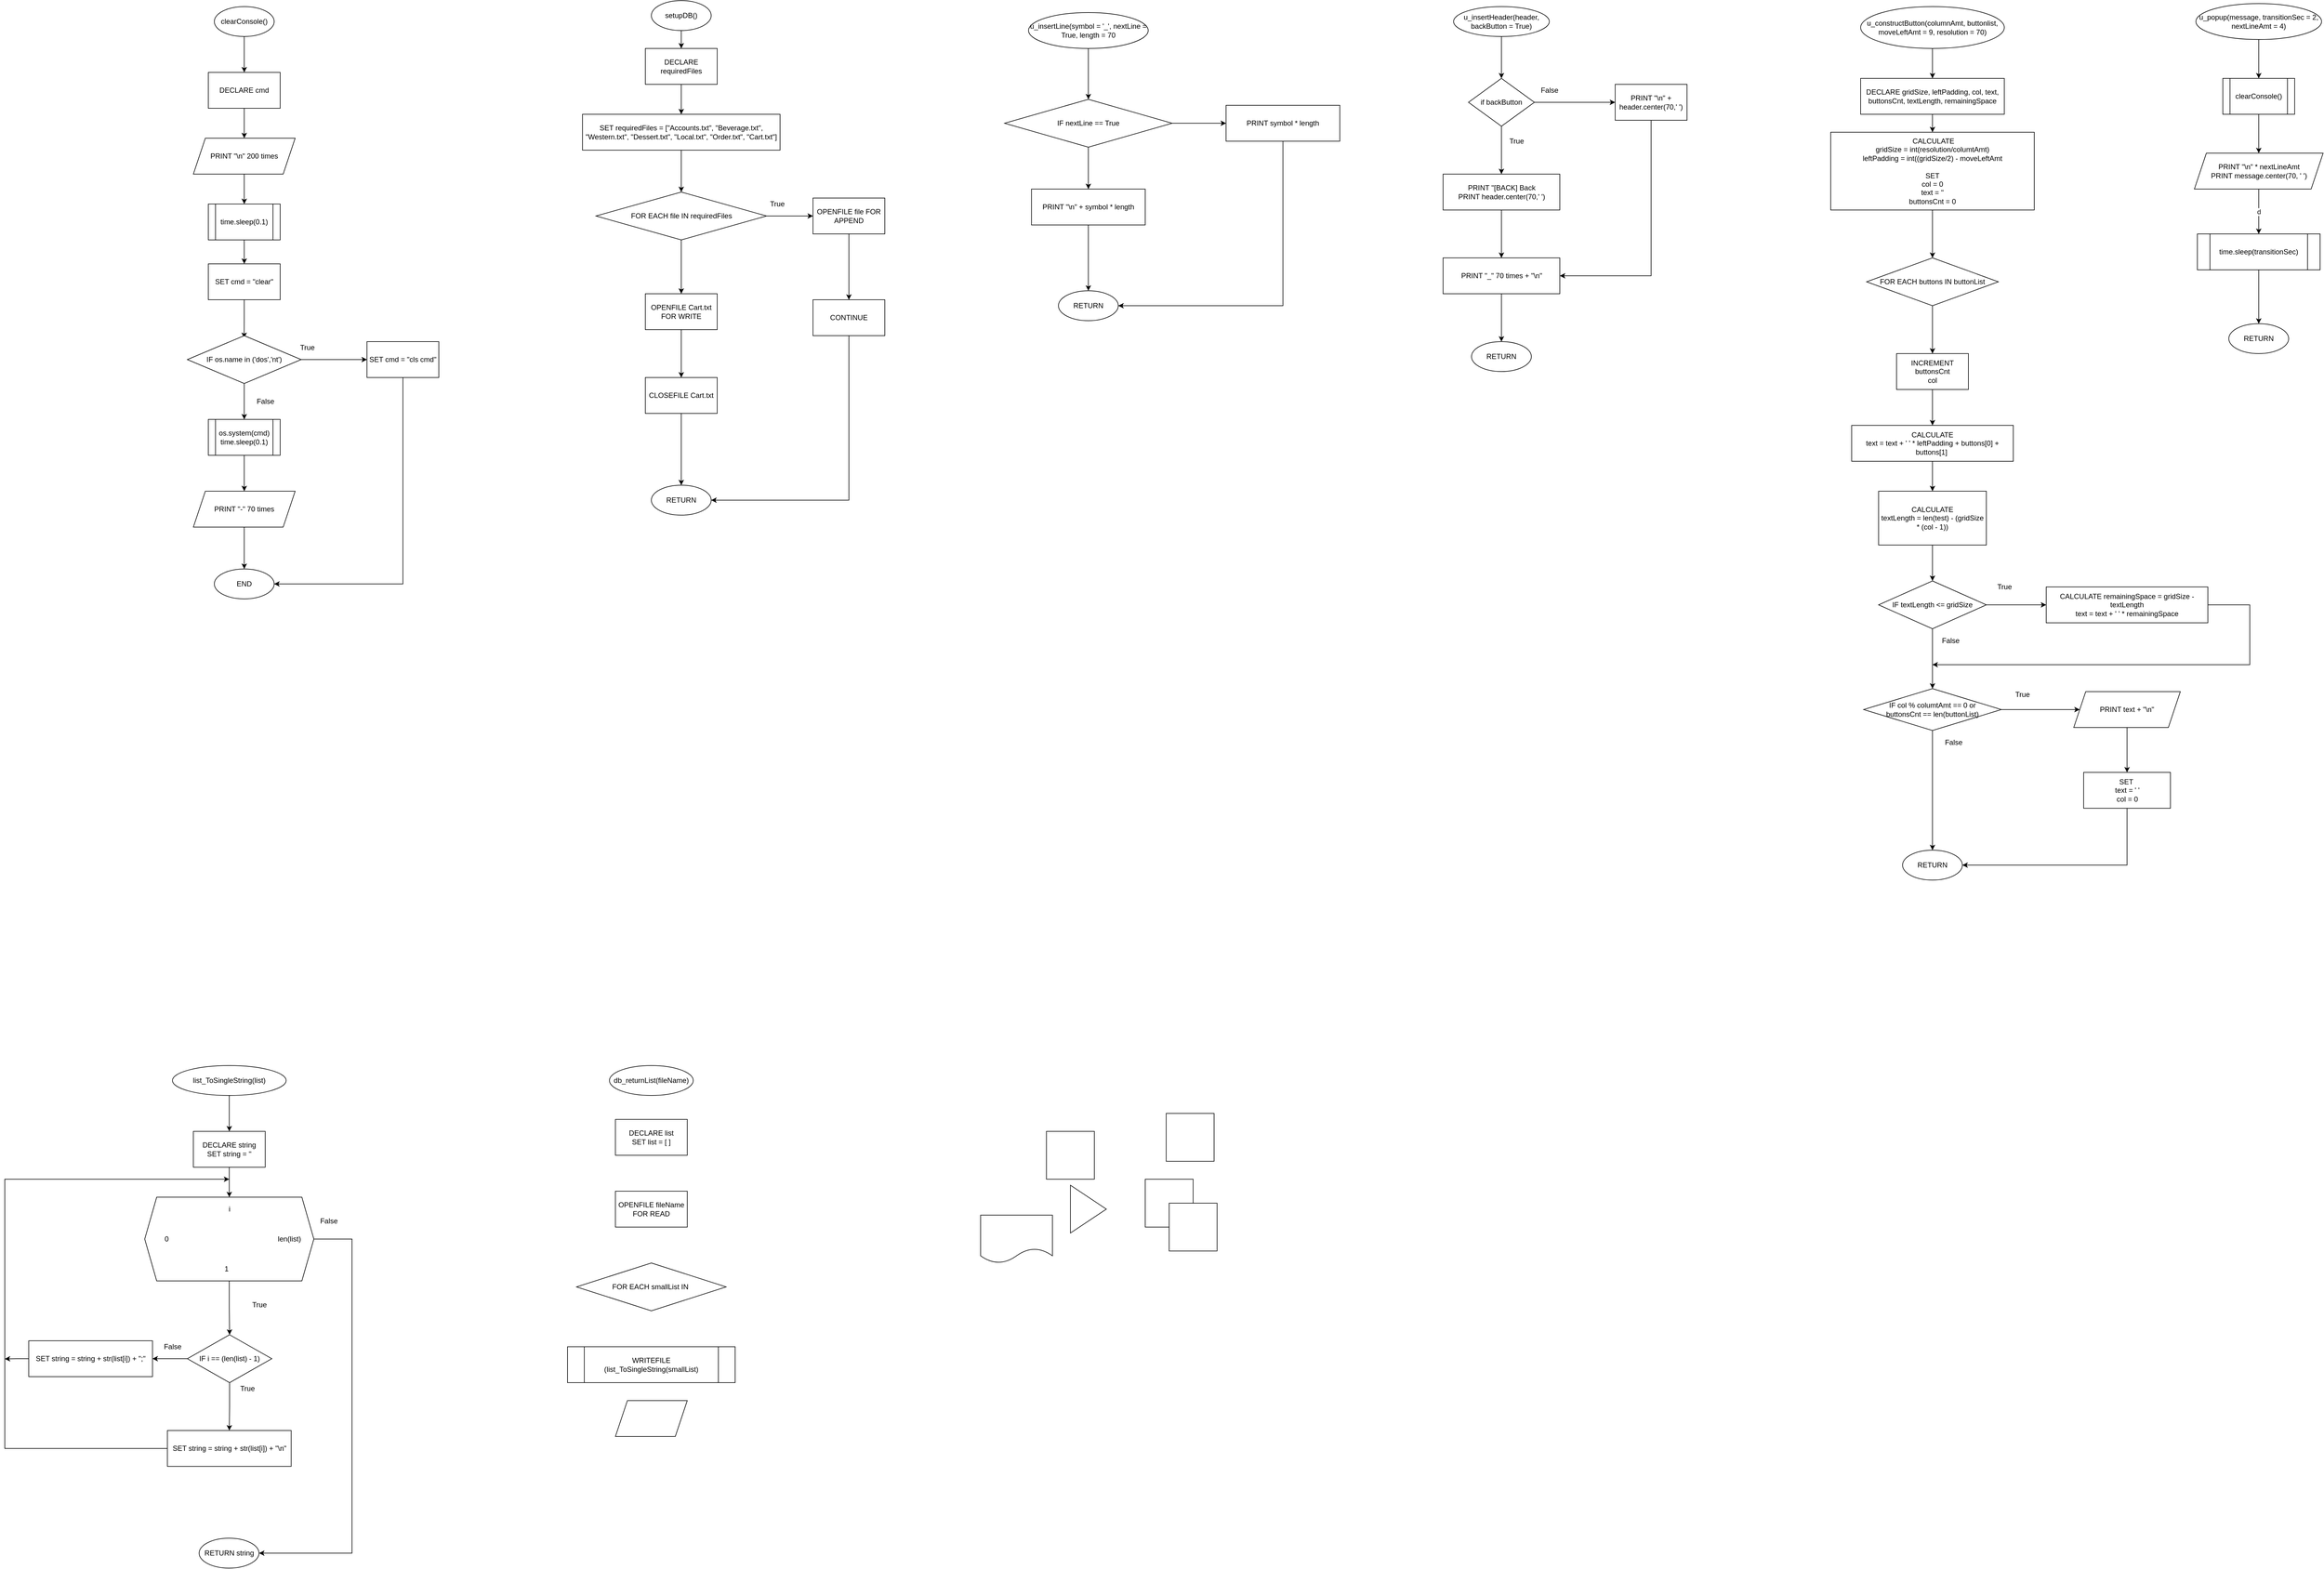 <mxfile version="14.7.0" type="github">
  <diagram id="C5RBs43oDa-KdzZeNtuy" name="Page-1">
    <mxGraphModel dx="2889" dy="1131" grid="1" gridSize="10" guides="1" tooltips="1" connect="1" arrows="1" fold="1" page="1" pageScale="1" pageWidth="827" pageHeight="1169" math="0" shadow="0">
      <root>
        <mxCell id="WIyWlLk6GJQsqaUBKTNV-0" />
        <mxCell id="WIyWlLk6GJQsqaUBKTNV-1" parent="WIyWlLk6GJQsqaUBKTNV-0" />
        <mxCell id="_c65qLYqdVQlX-Cjm_AF-22" style="edgeStyle=orthogonalEdgeStyle;rounded=0;orthogonalLoop=1;jettySize=auto;html=1;exitX=0.5;exitY=1;exitDx=0;exitDy=0;entryX=0.5;entryY=0;entryDx=0;entryDy=0;" parent="WIyWlLk6GJQsqaUBKTNV-1" source="_c65qLYqdVQlX-Cjm_AF-6" target="_c65qLYqdVQlX-Cjm_AF-14" edge="1">
          <mxGeometry relative="1" as="geometry" />
        </mxCell>
        <mxCell id="_c65qLYqdVQlX-Cjm_AF-6" value="PRINT &quot;\n&quot; 200 times" style="shape=parallelogram;perimeter=parallelogramPerimeter;whiteSpace=wrap;html=1;fixedSize=1;" parent="WIyWlLk6GJQsqaUBKTNV-1" vertex="1">
          <mxGeometry x="145" y="280" width="170" height="60" as="geometry" />
        </mxCell>
        <mxCell id="_c65qLYqdVQlX-Cjm_AF-21" style="edgeStyle=orthogonalEdgeStyle;rounded=0;orthogonalLoop=1;jettySize=auto;html=1;exitX=0.5;exitY=1;exitDx=0;exitDy=0;entryX=0.5;entryY=0;entryDx=0;entryDy=0;" parent="WIyWlLk6GJQsqaUBKTNV-1" source="_c65qLYqdVQlX-Cjm_AF-7" target="_c65qLYqdVQlX-Cjm_AF-6" edge="1">
          <mxGeometry relative="1" as="geometry" />
        </mxCell>
        <mxCell id="_c65qLYqdVQlX-Cjm_AF-7" value="DECLARE cmd" style="rounded=0;whiteSpace=wrap;html=1;" parent="WIyWlLk6GJQsqaUBKTNV-1" vertex="1">
          <mxGeometry x="170" y="170" width="120" height="60" as="geometry" />
        </mxCell>
        <mxCell id="_c65qLYqdVQlX-Cjm_AF-24" style="edgeStyle=orthogonalEdgeStyle;rounded=0;orthogonalLoop=1;jettySize=auto;html=1;entryX=0.499;entryY=0.05;entryDx=0;entryDy=0;entryPerimeter=0;" parent="WIyWlLk6GJQsqaUBKTNV-1" source="_c65qLYqdVQlX-Cjm_AF-8" target="_c65qLYqdVQlX-Cjm_AF-9" edge="1">
          <mxGeometry relative="1" as="geometry" />
        </mxCell>
        <mxCell id="_c65qLYqdVQlX-Cjm_AF-8" value="SET cmd = &quot;clear&quot;" style="rounded=0;whiteSpace=wrap;html=1;" parent="WIyWlLk6GJQsqaUBKTNV-1" vertex="1">
          <mxGeometry x="170" y="490" width="120" height="60" as="geometry" />
        </mxCell>
        <mxCell id="_c65qLYqdVQlX-Cjm_AF-25" style="edgeStyle=orthogonalEdgeStyle;rounded=0;orthogonalLoop=1;jettySize=auto;html=1;entryX=0;entryY=0.5;entryDx=0;entryDy=0;" parent="WIyWlLk6GJQsqaUBKTNV-1" source="_c65qLYqdVQlX-Cjm_AF-9" target="_c65qLYqdVQlX-Cjm_AF-10" edge="1">
          <mxGeometry relative="1" as="geometry" />
        </mxCell>
        <mxCell id="_c65qLYqdVQlX-Cjm_AF-26" style="edgeStyle=orthogonalEdgeStyle;rounded=0;orthogonalLoop=1;jettySize=auto;html=1;exitX=0.5;exitY=1;exitDx=0;exitDy=0;entryX=0.5;entryY=0;entryDx=0;entryDy=0;" parent="WIyWlLk6GJQsqaUBKTNV-1" source="_c65qLYqdVQlX-Cjm_AF-9" target="_c65qLYqdVQlX-Cjm_AF-13" edge="1">
          <mxGeometry relative="1" as="geometry" />
        </mxCell>
        <mxCell id="_c65qLYqdVQlX-Cjm_AF-9" value="IF os.name in (&#39;dos&#39;,&#39;nt&#39;)" style="rhombus;whiteSpace=wrap;html=1;" parent="WIyWlLk6GJQsqaUBKTNV-1" vertex="1">
          <mxGeometry x="135" y="610" width="190" height="80" as="geometry" />
        </mxCell>
        <mxCell id="_c65qLYqdVQlX-Cjm_AF-29" style="edgeStyle=orthogonalEdgeStyle;rounded=0;orthogonalLoop=1;jettySize=auto;html=1;exitX=0.5;exitY=1;exitDx=0;exitDy=0;entryX=1;entryY=0.5;entryDx=0;entryDy=0;" parent="WIyWlLk6GJQsqaUBKTNV-1" source="_c65qLYqdVQlX-Cjm_AF-10" target="_c65qLYqdVQlX-Cjm_AF-19" edge="1">
          <mxGeometry relative="1" as="geometry" />
        </mxCell>
        <mxCell id="_c65qLYqdVQlX-Cjm_AF-10" value="SET cmd = &quot;cls cmd&quot;" style="rounded=0;whiteSpace=wrap;html=1;" parent="WIyWlLk6GJQsqaUBKTNV-1" vertex="1">
          <mxGeometry x="435" y="620" width="120" height="60" as="geometry" />
        </mxCell>
        <mxCell id="_c65qLYqdVQlX-Cjm_AF-20" style="edgeStyle=orthogonalEdgeStyle;rounded=0;orthogonalLoop=1;jettySize=auto;html=1;exitX=0.5;exitY=1;exitDx=0;exitDy=0;entryX=0.5;entryY=0;entryDx=0;entryDy=0;" parent="WIyWlLk6GJQsqaUBKTNV-1" source="_c65qLYqdVQlX-Cjm_AF-12" target="_c65qLYqdVQlX-Cjm_AF-7" edge="1">
          <mxGeometry relative="1" as="geometry" />
        </mxCell>
        <mxCell id="_c65qLYqdVQlX-Cjm_AF-12" value="clearConsole()" style="ellipse;whiteSpace=wrap;html=1;" parent="WIyWlLk6GJQsqaUBKTNV-1" vertex="1">
          <mxGeometry x="180" y="60" width="100" height="50" as="geometry" />
        </mxCell>
        <mxCell id="_c65qLYqdVQlX-Cjm_AF-27" style="edgeStyle=orthogonalEdgeStyle;rounded=0;orthogonalLoop=1;jettySize=auto;html=1;exitX=0.5;exitY=1;exitDx=0;exitDy=0;entryX=0.5;entryY=0;entryDx=0;entryDy=0;" parent="WIyWlLk6GJQsqaUBKTNV-1" source="_c65qLYqdVQlX-Cjm_AF-13" target="_c65qLYqdVQlX-Cjm_AF-16" edge="1">
          <mxGeometry relative="1" as="geometry" />
        </mxCell>
        <mxCell id="_c65qLYqdVQlX-Cjm_AF-13" value="os.system(cmd)&lt;br&gt;time.sleep(0.1)" style="shape=process;whiteSpace=wrap;html=1;backgroundOutline=1;" parent="WIyWlLk6GJQsqaUBKTNV-1" vertex="1">
          <mxGeometry x="170" y="750" width="120" height="60" as="geometry" />
        </mxCell>
        <mxCell id="_c65qLYqdVQlX-Cjm_AF-23" style="edgeStyle=orthogonalEdgeStyle;rounded=0;orthogonalLoop=1;jettySize=auto;html=1;entryX=0.5;entryY=0;entryDx=0;entryDy=0;" parent="WIyWlLk6GJQsqaUBKTNV-1" source="_c65qLYqdVQlX-Cjm_AF-14" target="_c65qLYqdVQlX-Cjm_AF-8" edge="1">
          <mxGeometry relative="1" as="geometry" />
        </mxCell>
        <mxCell id="_c65qLYqdVQlX-Cjm_AF-14" value="time.sleep(0.1)" style="shape=process;whiteSpace=wrap;html=1;backgroundOutline=1;" parent="WIyWlLk6GJQsqaUBKTNV-1" vertex="1">
          <mxGeometry x="170" y="390" width="120" height="60" as="geometry" />
        </mxCell>
        <mxCell id="_c65qLYqdVQlX-Cjm_AF-28" style="edgeStyle=orthogonalEdgeStyle;rounded=0;orthogonalLoop=1;jettySize=auto;html=1;entryX=0.5;entryY=0;entryDx=0;entryDy=0;" parent="WIyWlLk6GJQsqaUBKTNV-1" source="_c65qLYqdVQlX-Cjm_AF-16" target="_c65qLYqdVQlX-Cjm_AF-19" edge="1">
          <mxGeometry relative="1" as="geometry" />
        </mxCell>
        <mxCell id="_c65qLYqdVQlX-Cjm_AF-16" value="PRINT &quot;-&quot; 70 times" style="shape=parallelogram;perimeter=parallelogramPerimeter;whiteSpace=wrap;html=1;fixedSize=1;" parent="WIyWlLk6GJQsqaUBKTNV-1" vertex="1">
          <mxGeometry x="145" y="870" width="170" height="60" as="geometry" />
        </mxCell>
        <mxCell id="_c65qLYqdVQlX-Cjm_AF-19" value="END" style="ellipse;whiteSpace=wrap;html=1;" parent="WIyWlLk6GJQsqaUBKTNV-1" vertex="1">
          <mxGeometry x="180" y="1000" width="100" height="50" as="geometry" />
        </mxCell>
        <mxCell id="_c65qLYqdVQlX-Cjm_AF-43" style="edgeStyle=orthogonalEdgeStyle;rounded=0;orthogonalLoop=1;jettySize=auto;html=1;exitX=0.5;exitY=1;exitDx=0;exitDy=0;entryX=0.5;entryY=0;entryDx=0;entryDy=0;" parent="WIyWlLk6GJQsqaUBKTNV-1" source="_c65qLYqdVQlX-Cjm_AF-30" target="_c65qLYqdVQlX-Cjm_AF-31" edge="1">
          <mxGeometry relative="1" as="geometry" />
        </mxCell>
        <mxCell id="_c65qLYqdVQlX-Cjm_AF-30" value="setupDB()" style="ellipse;whiteSpace=wrap;html=1;" parent="WIyWlLk6GJQsqaUBKTNV-1" vertex="1">
          <mxGeometry x="910" y="50" width="100" height="50" as="geometry" />
        </mxCell>
        <mxCell id="_c65qLYqdVQlX-Cjm_AF-44" style="edgeStyle=orthogonalEdgeStyle;rounded=0;orthogonalLoop=1;jettySize=auto;html=1;exitX=0.5;exitY=1;exitDx=0;exitDy=0;" parent="WIyWlLk6GJQsqaUBKTNV-1" source="_c65qLYqdVQlX-Cjm_AF-31" target="_c65qLYqdVQlX-Cjm_AF-32" edge="1">
          <mxGeometry relative="1" as="geometry" />
        </mxCell>
        <mxCell id="_c65qLYqdVQlX-Cjm_AF-31" value="DECLARE requiredFiles" style="rounded=0;whiteSpace=wrap;html=1;" parent="WIyWlLk6GJQsqaUBKTNV-1" vertex="1">
          <mxGeometry x="900" y="130" width="120" height="60" as="geometry" />
        </mxCell>
        <mxCell id="_c65qLYqdVQlX-Cjm_AF-45" style="edgeStyle=orthogonalEdgeStyle;rounded=0;orthogonalLoop=1;jettySize=auto;html=1;exitX=0.5;exitY=1;exitDx=0;exitDy=0;" parent="WIyWlLk6GJQsqaUBKTNV-1" source="_c65qLYqdVQlX-Cjm_AF-32" target="_c65qLYqdVQlX-Cjm_AF-33" edge="1">
          <mxGeometry relative="1" as="geometry" />
        </mxCell>
        <mxCell id="_c65qLYqdVQlX-Cjm_AF-32" value="SET&amp;nbsp;&lt;span&gt;requiredFiles = [&quot;Accounts.txt&quot;, &quot;Beverage.txt&quot;, &quot;Western.txt&quot;, &quot;Dessert.txt&quot;, &quot;Local.txt&quot;,&amp;nbsp;&lt;/span&gt;&lt;span&gt;&quot;Order.txt&quot;, &quot;Cart.txt&quot;]&lt;/span&gt;&lt;span&gt;&lt;br&gt;&lt;/span&gt;" style="rounded=0;whiteSpace=wrap;html=1;" parent="WIyWlLk6GJQsqaUBKTNV-1" vertex="1">
          <mxGeometry x="795" y="240" width="330" height="60" as="geometry" />
        </mxCell>
        <mxCell id="_c65qLYqdVQlX-Cjm_AF-46" style="edgeStyle=orthogonalEdgeStyle;rounded=0;orthogonalLoop=1;jettySize=auto;html=1;exitX=0.5;exitY=1;exitDx=0;exitDy=0;entryX=0.5;entryY=0;entryDx=0;entryDy=0;" parent="WIyWlLk6GJQsqaUBKTNV-1" source="_c65qLYqdVQlX-Cjm_AF-33" target="_c65qLYqdVQlX-Cjm_AF-40" edge="1">
          <mxGeometry relative="1" as="geometry" />
        </mxCell>
        <mxCell id="_c65qLYqdVQlX-Cjm_AF-47" style="edgeStyle=orthogonalEdgeStyle;rounded=0;orthogonalLoop=1;jettySize=auto;html=1;exitX=1;exitY=0.5;exitDx=0;exitDy=0;" parent="WIyWlLk6GJQsqaUBKTNV-1" source="_c65qLYqdVQlX-Cjm_AF-33" target="_c65qLYqdVQlX-Cjm_AF-37" edge="1">
          <mxGeometry relative="1" as="geometry" />
        </mxCell>
        <mxCell id="_c65qLYqdVQlX-Cjm_AF-33" value="FOR EACH file IN requiredFiles" style="rhombus;whiteSpace=wrap;html=1;" parent="WIyWlLk6GJQsqaUBKTNV-1" vertex="1">
          <mxGeometry x="817.5" y="370" width="285" height="80" as="geometry" />
        </mxCell>
        <mxCell id="_c65qLYqdVQlX-Cjm_AF-34" value="True" style="text;html=1;align=center;verticalAlign=middle;resizable=0;points=[];autosize=1;" parent="WIyWlLk6GJQsqaUBKTNV-1" vertex="1">
          <mxGeometry x="315" y="620" width="40" height="20" as="geometry" />
        </mxCell>
        <mxCell id="_c65qLYqdVQlX-Cjm_AF-35" value="False" style="text;html=1;align=center;verticalAlign=middle;resizable=0;points=[];autosize=1;" parent="WIyWlLk6GJQsqaUBKTNV-1" vertex="1">
          <mxGeometry x="240" y="710" width="50" height="20" as="geometry" />
        </mxCell>
        <mxCell id="_c65qLYqdVQlX-Cjm_AF-36" value="True" style="text;html=1;align=center;verticalAlign=middle;resizable=0;points=[];autosize=1;" parent="WIyWlLk6GJQsqaUBKTNV-1" vertex="1">
          <mxGeometry x="1100" y="380" width="40" height="20" as="geometry" />
        </mxCell>
        <mxCell id="_c65qLYqdVQlX-Cjm_AF-48" style="edgeStyle=orthogonalEdgeStyle;rounded=0;orthogonalLoop=1;jettySize=auto;html=1;entryX=0.5;entryY=0;entryDx=0;entryDy=0;" parent="WIyWlLk6GJQsqaUBKTNV-1" source="_c65qLYqdVQlX-Cjm_AF-37" target="_c65qLYqdVQlX-Cjm_AF-38" edge="1">
          <mxGeometry relative="1" as="geometry" />
        </mxCell>
        <mxCell id="_c65qLYqdVQlX-Cjm_AF-37" value="OPENFILE file FOR APPEND" style="whiteSpace=wrap;html=1;" parent="WIyWlLk6GJQsqaUBKTNV-1" vertex="1">
          <mxGeometry x="1180" y="380" width="120" height="60" as="geometry" />
        </mxCell>
        <mxCell id="_c65qLYqdVQlX-Cjm_AF-50" style="edgeStyle=orthogonalEdgeStyle;rounded=0;orthogonalLoop=1;jettySize=auto;html=1;entryX=1;entryY=0.5;entryDx=0;entryDy=0;" parent="WIyWlLk6GJQsqaUBKTNV-1" source="_c65qLYqdVQlX-Cjm_AF-38" target="_c65qLYqdVQlX-Cjm_AF-42" edge="1">
          <mxGeometry relative="1" as="geometry">
            <Array as="points">
              <mxPoint x="1240" y="885" />
            </Array>
          </mxGeometry>
        </mxCell>
        <mxCell id="_c65qLYqdVQlX-Cjm_AF-38" value="CONTINUE" style="whiteSpace=wrap;html=1;" parent="WIyWlLk6GJQsqaUBKTNV-1" vertex="1">
          <mxGeometry x="1180" y="550" width="120" height="60" as="geometry" />
        </mxCell>
        <mxCell id="_c65qLYqdVQlX-Cjm_AF-49" style="edgeStyle=orthogonalEdgeStyle;rounded=0;orthogonalLoop=1;jettySize=auto;html=1;entryX=0.5;entryY=0;entryDx=0;entryDy=0;" parent="WIyWlLk6GJQsqaUBKTNV-1" source="_c65qLYqdVQlX-Cjm_AF-40" target="_c65qLYqdVQlX-Cjm_AF-41" edge="1">
          <mxGeometry relative="1" as="geometry" />
        </mxCell>
        <mxCell id="_c65qLYqdVQlX-Cjm_AF-40" value="OPENFILE Cart.txt FOR WRITE" style="whiteSpace=wrap;html=1;" parent="WIyWlLk6GJQsqaUBKTNV-1" vertex="1">
          <mxGeometry x="900" y="540" width="120" height="60" as="geometry" />
        </mxCell>
        <mxCell id="_c65qLYqdVQlX-Cjm_AF-51" style="edgeStyle=orthogonalEdgeStyle;rounded=0;orthogonalLoop=1;jettySize=auto;html=1;entryX=0.5;entryY=0;entryDx=0;entryDy=0;" parent="WIyWlLk6GJQsqaUBKTNV-1" source="_c65qLYqdVQlX-Cjm_AF-41" target="_c65qLYqdVQlX-Cjm_AF-42" edge="1">
          <mxGeometry relative="1" as="geometry" />
        </mxCell>
        <mxCell id="_c65qLYqdVQlX-Cjm_AF-41" value="CLOSEFILE Cart.txt" style="whiteSpace=wrap;html=1;" parent="WIyWlLk6GJQsqaUBKTNV-1" vertex="1">
          <mxGeometry x="900" y="680" width="120" height="60" as="geometry" />
        </mxCell>
        <mxCell id="_c65qLYqdVQlX-Cjm_AF-42" value="RETURN" style="ellipse;whiteSpace=wrap;html=1;" parent="WIyWlLk6GJQsqaUBKTNV-1" vertex="1">
          <mxGeometry x="910" y="860" width="100" height="50" as="geometry" />
        </mxCell>
        <mxCell id="_c65qLYqdVQlX-Cjm_AF-56" style="edgeStyle=orthogonalEdgeStyle;rounded=0;orthogonalLoop=1;jettySize=auto;html=1;exitX=0.5;exitY=1;exitDx=0;exitDy=0;entryX=0.5;entryY=0;entryDx=0;entryDy=0;" parent="WIyWlLk6GJQsqaUBKTNV-1" source="_c65qLYqdVQlX-Cjm_AF-52" target="_c65qLYqdVQlX-Cjm_AF-53" edge="1">
          <mxGeometry relative="1" as="geometry" />
        </mxCell>
        <mxCell id="_c65qLYqdVQlX-Cjm_AF-52" value="u_insertLine(symbol = &#39;_&#39;, nextLine = True, length = 70" style="ellipse;whiteSpace=wrap;html=1;" parent="WIyWlLk6GJQsqaUBKTNV-1" vertex="1">
          <mxGeometry x="1540" y="70" width="200" height="60" as="geometry" />
        </mxCell>
        <mxCell id="_c65qLYqdVQlX-Cjm_AF-58" style="edgeStyle=orthogonalEdgeStyle;rounded=0;orthogonalLoop=1;jettySize=auto;html=1;exitX=0.5;exitY=1;exitDx=0;exitDy=0;" parent="WIyWlLk6GJQsqaUBKTNV-1" source="_c65qLYqdVQlX-Cjm_AF-53" target="_c65qLYqdVQlX-Cjm_AF-54" edge="1">
          <mxGeometry relative="1" as="geometry" />
        </mxCell>
        <mxCell id="_c65qLYqdVQlX-Cjm_AF-60" style="edgeStyle=orthogonalEdgeStyle;rounded=0;orthogonalLoop=1;jettySize=auto;html=1;exitX=1;exitY=0.5;exitDx=0;exitDy=0;entryX=0;entryY=0.5;entryDx=0;entryDy=0;" parent="WIyWlLk6GJQsqaUBKTNV-1" source="_c65qLYqdVQlX-Cjm_AF-53" target="_c65qLYqdVQlX-Cjm_AF-55" edge="1">
          <mxGeometry relative="1" as="geometry" />
        </mxCell>
        <mxCell id="_c65qLYqdVQlX-Cjm_AF-53" value="IF nextLine == True" style="rhombus;whiteSpace=wrap;html=1;" parent="WIyWlLk6GJQsqaUBKTNV-1" vertex="1">
          <mxGeometry x="1500" y="215" width="280" height="80" as="geometry" />
        </mxCell>
        <mxCell id="_c65qLYqdVQlX-Cjm_AF-59" style="edgeStyle=orthogonalEdgeStyle;rounded=0;orthogonalLoop=1;jettySize=auto;html=1;exitX=0.5;exitY=1;exitDx=0;exitDy=0;entryX=0.5;entryY=0;entryDx=0;entryDy=0;" parent="WIyWlLk6GJQsqaUBKTNV-1" source="_c65qLYqdVQlX-Cjm_AF-54" target="_c65qLYqdVQlX-Cjm_AF-57" edge="1">
          <mxGeometry relative="1" as="geometry" />
        </mxCell>
        <mxCell id="_c65qLYqdVQlX-Cjm_AF-54" value="PRINT &quot;\n&quot; + symbol * length" style="whiteSpace=wrap;html=1;" parent="WIyWlLk6GJQsqaUBKTNV-1" vertex="1">
          <mxGeometry x="1545" y="365" width="190" height="60" as="geometry" />
        </mxCell>
        <mxCell id="_c65qLYqdVQlX-Cjm_AF-61" style="edgeStyle=orthogonalEdgeStyle;rounded=0;orthogonalLoop=1;jettySize=auto;html=1;exitX=0.5;exitY=1;exitDx=0;exitDy=0;entryX=1;entryY=0.5;entryDx=0;entryDy=0;" parent="WIyWlLk6GJQsqaUBKTNV-1" source="_c65qLYqdVQlX-Cjm_AF-55" target="_c65qLYqdVQlX-Cjm_AF-57" edge="1">
          <mxGeometry relative="1" as="geometry" />
        </mxCell>
        <mxCell id="_c65qLYqdVQlX-Cjm_AF-55" value="PRINT symbol * length" style="whiteSpace=wrap;html=1;" parent="WIyWlLk6GJQsqaUBKTNV-1" vertex="1">
          <mxGeometry x="1870" y="225" width="190" height="60" as="geometry" />
        </mxCell>
        <mxCell id="_c65qLYqdVQlX-Cjm_AF-57" value="RETURN" style="ellipse;whiteSpace=wrap;html=1;" parent="WIyWlLk6GJQsqaUBKTNV-1" vertex="1">
          <mxGeometry x="1590" y="535" width="100" height="50" as="geometry" />
        </mxCell>
        <mxCell id="_c65qLYqdVQlX-Cjm_AF-67" style="edgeStyle=orthogonalEdgeStyle;rounded=0;orthogonalLoop=1;jettySize=auto;html=1;" parent="WIyWlLk6GJQsqaUBKTNV-1" source="_c65qLYqdVQlX-Cjm_AF-62" target="_c65qLYqdVQlX-Cjm_AF-63" edge="1">
          <mxGeometry relative="1" as="geometry" />
        </mxCell>
        <mxCell id="_c65qLYqdVQlX-Cjm_AF-62" value="u_insertHeader(header, backButton = True)" style="ellipse;whiteSpace=wrap;html=1;" parent="WIyWlLk6GJQsqaUBKTNV-1" vertex="1">
          <mxGeometry x="2250" y="60" width="160" height="50" as="geometry" />
        </mxCell>
        <mxCell id="_c65qLYqdVQlX-Cjm_AF-68" style="edgeStyle=orthogonalEdgeStyle;rounded=0;orthogonalLoop=1;jettySize=auto;html=1;" parent="WIyWlLk6GJQsqaUBKTNV-1" source="_c65qLYqdVQlX-Cjm_AF-63" target="_c65qLYqdVQlX-Cjm_AF-64" edge="1">
          <mxGeometry relative="1" as="geometry" />
        </mxCell>
        <mxCell id="_c65qLYqdVQlX-Cjm_AF-70" style="edgeStyle=orthogonalEdgeStyle;rounded=0;orthogonalLoop=1;jettySize=auto;html=1;entryX=0;entryY=0.5;entryDx=0;entryDy=0;" parent="WIyWlLk6GJQsqaUBKTNV-1" source="_c65qLYqdVQlX-Cjm_AF-63" target="_c65qLYqdVQlX-Cjm_AF-65" edge="1">
          <mxGeometry relative="1" as="geometry" />
        </mxCell>
        <mxCell id="_c65qLYqdVQlX-Cjm_AF-63" value="if backButton" style="rhombus;whiteSpace=wrap;html=1;" parent="WIyWlLk6GJQsqaUBKTNV-1" vertex="1">
          <mxGeometry x="2275" y="180" width="110" height="80" as="geometry" />
        </mxCell>
        <mxCell id="_c65qLYqdVQlX-Cjm_AF-69" style="edgeStyle=orthogonalEdgeStyle;rounded=0;orthogonalLoop=1;jettySize=auto;html=1;" parent="WIyWlLk6GJQsqaUBKTNV-1" source="_c65qLYqdVQlX-Cjm_AF-64" target="_c65qLYqdVQlX-Cjm_AF-66" edge="1">
          <mxGeometry relative="1" as="geometry" />
        </mxCell>
        <mxCell id="_c65qLYqdVQlX-Cjm_AF-64" value="PRINT &quot;[BACK] Back&lt;br&gt;PRINT header.center(70,&#39; &#39;)" style="whiteSpace=wrap;html=1;" parent="WIyWlLk6GJQsqaUBKTNV-1" vertex="1">
          <mxGeometry x="2232.5" y="340" width="195" height="60" as="geometry" />
        </mxCell>
        <mxCell id="_c65qLYqdVQlX-Cjm_AF-71" style="edgeStyle=orthogonalEdgeStyle;rounded=0;orthogonalLoop=1;jettySize=auto;html=1;entryX=1;entryY=0.5;entryDx=0;entryDy=0;" parent="WIyWlLk6GJQsqaUBKTNV-1" source="_c65qLYqdVQlX-Cjm_AF-65" target="_c65qLYqdVQlX-Cjm_AF-66" edge="1">
          <mxGeometry relative="1" as="geometry">
            <Array as="points">
              <mxPoint x="2580" y="510" />
            </Array>
          </mxGeometry>
        </mxCell>
        <mxCell id="_c65qLYqdVQlX-Cjm_AF-65" value="PRINT &quot;\n&quot; + header.center(70,&#39; &#39;)" style="whiteSpace=wrap;html=1;" parent="WIyWlLk6GJQsqaUBKTNV-1" vertex="1">
          <mxGeometry x="2520" y="190" width="120" height="60" as="geometry" />
        </mxCell>
        <mxCell id="_c65qLYqdVQlX-Cjm_AF-73" style="edgeStyle=orthogonalEdgeStyle;rounded=0;orthogonalLoop=1;jettySize=auto;html=1;" parent="WIyWlLk6GJQsqaUBKTNV-1" source="_c65qLYqdVQlX-Cjm_AF-66" target="_c65qLYqdVQlX-Cjm_AF-72" edge="1">
          <mxGeometry relative="1" as="geometry" />
        </mxCell>
        <mxCell id="_c65qLYqdVQlX-Cjm_AF-66" value="PRINT &quot;_&quot; 70 times + &quot;\n&quot;" style="whiteSpace=wrap;html=1;" parent="WIyWlLk6GJQsqaUBKTNV-1" vertex="1">
          <mxGeometry x="2232.5" y="480" width="195" height="60" as="geometry" />
        </mxCell>
        <mxCell id="_c65qLYqdVQlX-Cjm_AF-72" value="RETURN" style="ellipse;whiteSpace=wrap;html=1;" parent="WIyWlLk6GJQsqaUBKTNV-1" vertex="1">
          <mxGeometry x="2280" y="620" width="100" height="50" as="geometry" />
        </mxCell>
        <mxCell id="_c65qLYqdVQlX-Cjm_AF-74" value="True" style="text;html=1;align=center;verticalAlign=middle;resizable=0;points=[];autosize=1;" parent="WIyWlLk6GJQsqaUBKTNV-1" vertex="1">
          <mxGeometry x="2335" y="275" width="40" height="20" as="geometry" />
        </mxCell>
        <mxCell id="_c65qLYqdVQlX-Cjm_AF-75" value="False" style="text;html=1;align=center;verticalAlign=middle;resizable=0;points=[];autosize=1;" parent="WIyWlLk6GJQsqaUBKTNV-1" vertex="1">
          <mxGeometry x="2385" y="190" width="50" height="20" as="geometry" />
        </mxCell>
        <mxCell id="M5VF-B5E-6MB54186Zp0-30" style="edgeStyle=orthogonalEdgeStyle;rounded=0;orthogonalLoop=1;jettySize=auto;html=1;" parent="WIyWlLk6GJQsqaUBKTNV-1" source="M5VF-B5E-6MB54186Zp0-0" target="M5VF-B5E-6MB54186Zp0-1" edge="1">
          <mxGeometry relative="1" as="geometry" />
        </mxCell>
        <mxCell id="M5VF-B5E-6MB54186Zp0-0" value="u_constructButton(columnAmt, buttonlist, moveLeftAmt = 9, resolution = 70)" style="ellipse;whiteSpace=wrap;html=1;" parent="WIyWlLk6GJQsqaUBKTNV-1" vertex="1">
          <mxGeometry x="2930" y="60" width="240" height="70" as="geometry" />
        </mxCell>
        <mxCell id="M5VF-B5E-6MB54186Zp0-29" style="edgeStyle=orthogonalEdgeStyle;rounded=0;orthogonalLoop=1;jettySize=auto;html=1;" parent="WIyWlLk6GJQsqaUBKTNV-1" source="M5VF-B5E-6MB54186Zp0-1" target="M5VF-B5E-6MB54186Zp0-2" edge="1">
          <mxGeometry relative="1" as="geometry" />
        </mxCell>
        <mxCell id="M5VF-B5E-6MB54186Zp0-1" value="DECLARE gridSize, leftPadding, col, text, buttonsCnt, textLength, remainingSpace" style="whiteSpace=wrap;html=1;" parent="WIyWlLk6GJQsqaUBKTNV-1" vertex="1">
          <mxGeometry x="2930" y="180" width="240" height="60" as="geometry" />
        </mxCell>
        <mxCell id="M5VF-B5E-6MB54186Zp0-28" style="edgeStyle=orthogonalEdgeStyle;rounded=0;orthogonalLoop=1;jettySize=auto;html=1;" parent="WIyWlLk6GJQsqaUBKTNV-1" source="M5VF-B5E-6MB54186Zp0-2" target="M5VF-B5E-6MB54186Zp0-4" edge="1">
          <mxGeometry relative="1" as="geometry" />
        </mxCell>
        <mxCell id="M5VF-B5E-6MB54186Zp0-2" value="&amp;nbsp;CALCULATE&lt;br&gt;gridSize = int(resolution/columtAmt)&lt;br&gt;leftPadding = int((gridSize/2) - moveLeftAmt&lt;br&gt;&lt;br&gt;SET&lt;br&gt;col = 0&lt;br&gt;text = &#39;&#39;&lt;br&gt;buttonsCnt = 0" style="whiteSpace=wrap;html=1;" parent="WIyWlLk6GJQsqaUBKTNV-1" vertex="1">
          <mxGeometry x="2880" y="270" width="340" height="130" as="geometry" />
        </mxCell>
        <mxCell id="M5VF-B5E-6MB54186Zp0-27" style="edgeStyle=orthogonalEdgeStyle;rounded=0;orthogonalLoop=1;jettySize=auto;html=1;entryX=0.5;entryY=0;entryDx=0;entryDy=0;" parent="WIyWlLk6GJQsqaUBKTNV-1" source="M5VF-B5E-6MB54186Zp0-4" target="M5VF-B5E-6MB54186Zp0-5" edge="1">
          <mxGeometry relative="1" as="geometry" />
        </mxCell>
        <mxCell id="M5VF-B5E-6MB54186Zp0-4" value="FOR EACH buttons IN buttonList" style="rhombus;whiteSpace=wrap;html=1;" parent="WIyWlLk6GJQsqaUBKTNV-1" vertex="1">
          <mxGeometry x="2940" y="480" width="220" height="80" as="geometry" />
        </mxCell>
        <mxCell id="M5VF-B5E-6MB54186Zp0-26" style="edgeStyle=orthogonalEdgeStyle;rounded=0;orthogonalLoop=1;jettySize=auto;html=1;" parent="WIyWlLk6GJQsqaUBKTNV-1" source="M5VF-B5E-6MB54186Zp0-5" target="M5VF-B5E-6MB54186Zp0-6" edge="1">
          <mxGeometry relative="1" as="geometry" />
        </mxCell>
        <mxCell id="M5VF-B5E-6MB54186Zp0-5" value="INCREMENT buttonsCnt&lt;br&gt;col" style="whiteSpace=wrap;html=1;" parent="WIyWlLk6GJQsqaUBKTNV-1" vertex="1">
          <mxGeometry x="2990" y="640" width="120" height="60" as="geometry" />
        </mxCell>
        <mxCell id="M5VF-B5E-6MB54186Zp0-25" style="edgeStyle=orthogonalEdgeStyle;rounded=0;orthogonalLoop=1;jettySize=auto;html=1;entryX=0.5;entryY=0;entryDx=0;entryDy=0;" parent="WIyWlLk6GJQsqaUBKTNV-1" source="M5VF-B5E-6MB54186Zp0-6" target="M5VF-B5E-6MB54186Zp0-7" edge="1">
          <mxGeometry relative="1" as="geometry" />
        </mxCell>
        <mxCell id="M5VF-B5E-6MB54186Zp0-6" value="CALCULATE&lt;br&gt;text = text + &#39; &#39; * leftPadding + buttons[0] + buttons[1]&amp;nbsp;" style="whiteSpace=wrap;html=1;" parent="WIyWlLk6GJQsqaUBKTNV-1" vertex="1">
          <mxGeometry x="2915" y="760" width="270" height="60" as="geometry" />
        </mxCell>
        <mxCell id="M5VF-B5E-6MB54186Zp0-24" style="edgeStyle=orthogonalEdgeStyle;rounded=0;orthogonalLoop=1;jettySize=auto;html=1;entryX=0.5;entryY=0;entryDx=0;entryDy=0;" parent="WIyWlLk6GJQsqaUBKTNV-1" source="M5VF-B5E-6MB54186Zp0-7" target="M5VF-B5E-6MB54186Zp0-8" edge="1">
          <mxGeometry relative="1" as="geometry" />
        </mxCell>
        <mxCell id="M5VF-B5E-6MB54186Zp0-7" value="CALCULATE&lt;br&gt;textLength = len(test) - (gridSize * (col - 1))" style="whiteSpace=wrap;html=1;" parent="WIyWlLk6GJQsqaUBKTNV-1" vertex="1">
          <mxGeometry x="2960" y="870" width="180" height="90" as="geometry" />
        </mxCell>
        <mxCell id="M5VF-B5E-6MB54186Zp0-11" style="edgeStyle=orthogonalEdgeStyle;rounded=0;orthogonalLoop=1;jettySize=auto;html=1;exitX=1;exitY=0.5;exitDx=0;exitDy=0;entryX=0;entryY=0.5;entryDx=0;entryDy=0;" parent="WIyWlLk6GJQsqaUBKTNV-1" source="M5VF-B5E-6MB54186Zp0-8" target="M5VF-B5E-6MB54186Zp0-10" edge="1">
          <mxGeometry relative="1" as="geometry" />
        </mxCell>
        <mxCell id="M5VF-B5E-6MB54186Zp0-19" style="edgeStyle=orthogonalEdgeStyle;rounded=0;orthogonalLoop=1;jettySize=auto;html=1;exitX=0.5;exitY=1;exitDx=0;exitDy=0;entryX=0.5;entryY=0;entryDx=0;entryDy=0;" parent="WIyWlLk6GJQsqaUBKTNV-1" source="M5VF-B5E-6MB54186Zp0-8" target="M5VF-B5E-6MB54186Zp0-13" edge="1">
          <mxGeometry relative="1" as="geometry" />
        </mxCell>
        <mxCell id="M5VF-B5E-6MB54186Zp0-8" value="IF textLength &amp;lt;= gridSize" style="rhombus;whiteSpace=wrap;html=1;" parent="WIyWlLk6GJQsqaUBKTNV-1" vertex="1">
          <mxGeometry x="2960" y="1020" width="180" height="80" as="geometry" />
        </mxCell>
        <mxCell id="M5VF-B5E-6MB54186Zp0-9" value="True" style="text;html=1;align=center;verticalAlign=middle;resizable=0;points=[];autosize=1;" parent="WIyWlLk6GJQsqaUBKTNV-1" vertex="1">
          <mxGeometry x="3150" y="1020" width="40" height="20" as="geometry" />
        </mxCell>
        <mxCell id="M5VF-B5E-6MB54186Zp0-33" style="edgeStyle=orthogonalEdgeStyle;rounded=0;orthogonalLoop=1;jettySize=auto;html=1;" parent="WIyWlLk6GJQsqaUBKTNV-1" source="M5VF-B5E-6MB54186Zp0-10" edge="1">
          <mxGeometry relative="1" as="geometry">
            <mxPoint x="3050" y="1160" as="targetPoint" />
            <Array as="points">
              <mxPoint x="3580" y="1060" />
              <mxPoint x="3580" y="1160" />
            </Array>
          </mxGeometry>
        </mxCell>
        <mxCell id="M5VF-B5E-6MB54186Zp0-10" value="CALCULATE remainingSpace = gridSize - textLength&lt;br&gt;text = text + &#39; &#39; * remainingSpace" style="whiteSpace=wrap;html=1;" parent="WIyWlLk6GJQsqaUBKTNV-1" vertex="1">
          <mxGeometry x="3240" y="1030" width="270" height="60" as="geometry" />
        </mxCell>
        <mxCell id="M5VF-B5E-6MB54186Zp0-17" style="edgeStyle=orthogonalEdgeStyle;rounded=0;orthogonalLoop=1;jettySize=auto;html=1;exitX=1;exitY=0.5;exitDx=0;exitDy=0;" parent="WIyWlLk6GJQsqaUBKTNV-1" source="M5VF-B5E-6MB54186Zp0-13" target="M5VF-B5E-6MB54186Zp0-14" edge="1">
          <mxGeometry relative="1" as="geometry" />
        </mxCell>
        <mxCell id="M5VF-B5E-6MB54186Zp0-22" style="edgeStyle=orthogonalEdgeStyle;rounded=0;orthogonalLoop=1;jettySize=auto;html=1;entryX=0.5;entryY=0;entryDx=0;entryDy=0;" parent="WIyWlLk6GJQsqaUBKTNV-1" source="M5VF-B5E-6MB54186Zp0-13" target="M5VF-B5E-6MB54186Zp0-21" edge="1">
          <mxGeometry relative="1" as="geometry" />
        </mxCell>
        <mxCell id="M5VF-B5E-6MB54186Zp0-13" value="IF col % columtAmt == 0 or &lt;br&gt;buttonsCnt == len(buttonList)" style="rhombus;whiteSpace=wrap;html=1;" parent="WIyWlLk6GJQsqaUBKTNV-1" vertex="1">
          <mxGeometry x="2935" y="1200" width="230" height="70" as="geometry" />
        </mxCell>
        <mxCell id="M5VF-B5E-6MB54186Zp0-18" style="edgeStyle=orthogonalEdgeStyle;rounded=0;orthogonalLoop=1;jettySize=auto;html=1;exitX=0.5;exitY=1;exitDx=0;exitDy=0;entryX=0.5;entryY=0;entryDx=0;entryDy=0;" parent="WIyWlLk6GJQsqaUBKTNV-1" source="M5VF-B5E-6MB54186Zp0-14" target="M5VF-B5E-6MB54186Zp0-15" edge="1">
          <mxGeometry relative="1" as="geometry" />
        </mxCell>
        <mxCell id="M5VF-B5E-6MB54186Zp0-14" value="PRINT text + &quot;\n&quot;" style="shape=parallelogram;perimeter=parallelogramPerimeter;whiteSpace=wrap;html=1;fixedSize=1;" parent="WIyWlLk6GJQsqaUBKTNV-1" vertex="1">
          <mxGeometry x="3286" y="1205" width="178" height="60" as="geometry" />
        </mxCell>
        <mxCell id="M5VF-B5E-6MB54186Zp0-34" style="edgeStyle=orthogonalEdgeStyle;rounded=0;orthogonalLoop=1;jettySize=auto;html=1;entryX=1;entryY=0.5;entryDx=0;entryDy=0;" parent="WIyWlLk6GJQsqaUBKTNV-1" source="M5VF-B5E-6MB54186Zp0-15" target="M5VF-B5E-6MB54186Zp0-21" edge="1">
          <mxGeometry relative="1" as="geometry">
            <Array as="points">
              <mxPoint x="3375" y="1495" />
            </Array>
          </mxGeometry>
        </mxCell>
        <mxCell id="M5VF-B5E-6MB54186Zp0-15" value="SET&amp;nbsp;&lt;br&gt;text = &#39; &#39;&lt;br&gt;col = 0" style="rounded=0;whiteSpace=wrap;html=1;" parent="WIyWlLk6GJQsqaUBKTNV-1" vertex="1">
          <mxGeometry x="3302.5" y="1340" width="145" height="60" as="geometry" />
        </mxCell>
        <mxCell id="M5VF-B5E-6MB54186Zp0-16" value="True" style="text;html=1;align=center;verticalAlign=middle;resizable=0;points=[];autosize=1;" parent="WIyWlLk6GJQsqaUBKTNV-1" vertex="1">
          <mxGeometry x="3180" y="1200" width="40" height="20" as="geometry" />
        </mxCell>
        <mxCell id="M5VF-B5E-6MB54186Zp0-20" value="False" style="text;html=1;align=center;verticalAlign=middle;resizable=0;points=[];autosize=1;" parent="WIyWlLk6GJQsqaUBKTNV-1" vertex="1">
          <mxGeometry x="3055" y="1110" width="50" height="20" as="geometry" />
        </mxCell>
        <mxCell id="M5VF-B5E-6MB54186Zp0-21" value="RETURN" style="ellipse;whiteSpace=wrap;html=1;" parent="WIyWlLk6GJQsqaUBKTNV-1" vertex="1">
          <mxGeometry x="3000" y="1470" width="100" height="50" as="geometry" />
        </mxCell>
        <mxCell id="M5VF-B5E-6MB54186Zp0-23" value="False" style="text;html=1;align=center;verticalAlign=middle;resizable=0;points=[];autosize=1;" parent="WIyWlLk6GJQsqaUBKTNV-1" vertex="1">
          <mxGeometry x="3060" y="1280" width="50" height="20" as="geometry" />
        </mxCell>
        <mxCell id="-O2qLY4RrY-de6msVh1I-4" style="edgeStyle=orthogonalEdgeStyle;rounded=0;orthogonalLoop=1;jettySize=auto;html=1;exitX=0.5;exitY=1;exitDx=0;exitDy=0;" parent="WIyWlLk6GJQsqaUBKTNV-1" source="-O2qLY4RrY-de6msVh1I-0" target="-O2qLY4RrY-de6msVh1I-1" edge="1">
          <mxGeometry relative="1" as="geometry" />
        </mxCell>
        <mxCell id="-O2qLY4RrY-de6msVh1I-0" value="u_popup(message, transitionSec = 2, nextLineAmt = 4)" style="ellipse;whiteSpace=wrap;html=1;" parent="WIyWlLk6GJQsqaUBKTNV-1" vertex="1">
          <mxGeometry x="3490" y="55" width="210" height="60" as="geometry" />
        </mxCell>
        <mxCell id="-O2qLY4RrY-de6msVh1I-5" style="edgeStyle=orthogonalEdgeStyle;rounded=0;orthogonalLoop=1;jettySize=auto;html=1;exitX=0.5;exitY=1;exitDx=0;exitDy=0;entryX=0.5;entryY=0;entryDx=0;entryDy=0;" parent="WIyWlLk6GJQsqaUBKTNV-1" source="-O2qLY4RrY-de6msVh1I-1" target="-O2qLY4RrY-de6msVh1I-2" edge="1">
          <mxGeometry relative="1" as="geometry" />
        </mxCell>
        <mxCell id="-O2qLY4RrY-de6msVh1I-1" value="clearConsole()" style="shape=process;whiteSpace=wrap;html=1;backgroundOutline=1;" parent="WIyWlLk6GJQsqaUBKTNV-1" vertex="1">
          <mxGeometry x="3535" y="180" width="120" height="60" as="geometry" />
        </mxCell>
        <mxCell id="-O2qLY4RrY-de6msVh1I-6" value="d" style="edgeStyle=orthogonalEdgeStyle;rounded=0;orthogonalLoop=1;jettySize=auto;html=1;exitX=0.5;exitY=1;exitDx=0;exitDy=0;" parent="WIyWlLk6GJQsqaUBKTNV-1" source="-O2qLY4RrY-de6msVh1I-2" target="-O2qLY4RrY-de6msVh1I-3" edge="1">
          <mxGeometry relative="1" as="geometry" />
        </mxCell>
        <mxCell id="-O2qLY4RrY-de6msVh1I-2" value="PRINT &quot;\n&quot; * nextLineAmt&lt;br&gt;PRINT message.center(70, &#39; &#39;)" style="shape=parallelogram;perimeter=parallelogramPerimeter;whiteSpace=wrap;html=1;fixedSize=1;" parent="WIyWlLk6GJQsqaUBKTNV-1" vertex="1">
          <mxGeometry x="3487.5" y="305" width="215" height="60" as="geometry" />
        </mxCell>
        <mxCell id="-O2qLY4RrY-de6msVh1I-8" style="edgeStyle=orthogonalEdgeStyle;rounded=0;orthogonalLoop=1;jettySize=auto;html=1;exitX=0.5;exitY=1;exitDx=0;exitDy=0;entryX=0.5;entryY=0;entryDx=0;entryDy=0;" parent="WIyWlLk6GJQsqaUBKTNV-1" source="-O2qLY4RrY-de6msVh1I-3" target="-O2qLY4RrY-de6msVh1I-7" edge="1">
          <mxGeometry relative="1" as="geometry" />
        </mxCell>
        <mxCell id="-O2qLY4RrY-de6msVh1I-3" value="time.sleep(transitionSec)" style="shape=process;whiteSpace=wrap;html=1;backgroundOutline=1;" parent="WIyWlLk6GJQsqaUBKTNV-1" vertex="1">
          <mxGeometry x="3492.5" y="440" width="205" height="60" as="geometry" />
        </mxCell>
        <mxCell id="-O2qLY4RrY-de6msVh1I-7" value="RETURN" style="ellipse;whiteSpace=wrap;html=1;" parent="WIyWlLk6GJQsqaUBKTNV-1" vertex="1">
          <mxGeometry x="3545" y="590" width="100" height="50" as="geometry" />
        </mxCell>
        <mxCell id="-O2qLY4RrY-de6msVh1I-26" style="edgeStyle=orthogonalEdgeStyle;rounded=0;orthogonalLoop=1;jettySize=auto;html=1;exitX=0.5;exitY=1;exitDx=0;exitDy=0;entryX=0.5;entryY=0;entryDx=0;entryDy=0;" parent="WIyWlLk6GJQsqaUBKTNV-1" source="-O2qLY4RrY-de6msVh1I-9" target="-O2qLY4RrY-de6msVh1I-11" edge="1">
          <mxGeometry relative="1" as="geometry" />
        </mxCell>
        <mxCell id="-O2qLY4RrY-de6msVh1I-9" value="list_ToSingleString(list)" style="ellipse;whiteSpace=wrap;html=1;" parent="WIyWlLk6GJQsqaUBKTNV-1" vertex="1">
          <mxGeometry x="110" y="1830" width="190" height="50" as="geometry" />
        </mxCell>
        <mxCell id="-O2qLY4RrY-de6msVh1I-27" style="edgeStyle=orthogonalEdgeStyle;rounded=0;orthogonalLoop=1;jettySize=auto;html=1;exitX=0.5;exitY=1;exitDx=0;exitDy=0;entryX=0.5;entryY=0;entryDx=0;entryDy=0;" parent="WIyWlLk6GJQsqaUBKTNV-1" source="-O2qLY4RrY-de6msVh1I-11" target="-O2qLY4RrY-de6msVh1I-12" edge="1">
          <mxGeometry relative="1" as="geometry" />
        </mxCell>
        <mxCell id="-O2qLY4RrY-de6msVh1I-11" value="DECLARE string&lt;br&gt;SET string = &#39;&#39;" style="rounded=0;whiteSpace=wrap;html=1;" parent="WIyWlLk6GJQsqaUBKTNV-1" vertex="1">
          <mxGeometry x="145" y="1940" width="120" height="60" as="geometry" />
        </mxCell>
        <mxCell id="-O2qLY4RrY-de6msVh1I-28" style="edgeStyle=orthogonalEdgeStyle;rounded=0;orthogonalLoop=1;jettySize=auto;html=1;exitX=0.5;exitY=1;exitDx=0;exitDy=0;entryX=0.5;entryY=0;entryDx=0;entryDy=0;" parent="WIyWlLk6GJQsqaUBKTNV-1" source="-O2qLY4RrY-de6msVh1I-12" target="-O2qLY4RrY-de6msVh1I-18" edge="1">
          <mxGeometry relative="1" as="geometry" />
        </mxCell>
        <mxCell id="-O2qLY4RrY-de6msVh1I-33" style="edgeStyle=orthogonalEdgeStyle;rounded=0;orthogonalLoop=1;jettySize=auto;html=1;exitX=1;exitY=0.5;exitDx=0;exitDy=0;entryX=1;entryY=0.5;entryDx=0;entryDy=0;" parent="WIyWlLk6GJQsqaUBKTNV-1" source="-O2qLY4RrY-de6msVh1I-12" target="-O2qLY4RrY-de6msVh1I-25" edge="1">
          <mxGeometry relative="1" as="geometry">
            <Array as="points">
              <mxPoint x="410" y="2120" />
              <mxPoint x="410" y="2645" />
            </Array>
          </mxGeometry>
        </mxCell>
        <mxCell id="-O2qLY4RrY-de6msVh1I-12" value="" style="shape=hexagon;perimeter=hexagonPerimeter2;whiteSpace=wrap;html=1;fixedSize=1;" parent="WIyWlLk6GJQsqaUBKTNV-1" vertex="1">
          <mxGeometry x="63.75" y="2050" width="282.5" height="140" as="geometry" />
        </mxCell>
        <mxCell id="-O2qLY4RrY-de6msVh1I-13" value="i" style="text;html=1;align=center;verticalAlign=middle;resizable=0;points=[];autosize=1;" parent="WIyWlLk6GJQsqaUBKTNV-1" vertex="1">
          <mxGeometry x="194.62" y="2060" width="20" height="20" as="geometry" />
        </mxCell>
        <mxCell id="-O2qLY4RrY-de6msVh1I-14" value="0" style="text;html=1;align=center;verticalAlign=middle;resizable=0;points=[];autosize=1;" parent="WIyWlLk6GJQsqaUBKTNV-1" vertex="1">
          <mxGeometry x="90" y="2110" width="20" height="20" as="geometry" />
        </mxCell>
        <mxCell id="-O2qLY4RrY-de6msVh1I-15" value="len(list)" style="text;html=1;align=center;verticalAlign=middle;resizable=0;points=[];autosize=1;" parent="WIyWlLk6GJQsqaUBKTNV-1" vertex="1">
          <mxGeometry x="280" y="2110" width="50" height="20" as="geometry" />
        </mxCell>
        <mxCell id="-O2qLY4RrY-de6msVh1I-16" value="1" style="text;html=1;align=center;verticalAlign=middle;resizable=0;points=[];autosize=1;" parent="WIyWlLk6GJQsqaUBKTNV-1" vertex="1">
          <mxGeometry x="190" y="2160" width="20" height="20" as="geometry" />
        </mxCell>
        <mxCell id="-O2qLY4RrY-de6msVh1I-17" value="True" style="text;html=1;align=center;verticalAlign=middle;resizable=0;points=[];autosize=1;" parent="WIyWlLk6GJQsqaUBKTNV-1" vertex="1">
          <mxGeometry x="234.62" y="2220" width="40" height="20" as="geometry" />
        </mxCell>
        <mxCell id="-O2qLY4RrY-de6msVh1I-23" style="edgeStyle=orthogonalEdgeStyle;rounded=0;orthogonalLoop=1;jettySize=auto;html=1;exitX=0;exitY=0.5;exitDx=0;exitDy=0;entryX=1;entryY=0.5;entryDx=0;entryDy=0;" parent="WIyWlLk6GJQsqaUBKTNV-1" source="-O2qLY4RrY-de6msVh1I-18" target="-O2qLY4RrY-de6msVh1I-21" edge="1">
          <mxGeometry relative="1" as="geometry" />
        </mxCell>
        <mxCell id="-O2qLY4RrY-de6msVh1I-24" style="edgeStyle=orthogonalEdgeStyle;rounded=0;orthogonalLoop=1;jettySize=auto;html=1;exitX=0.5;exitY=1;exitDx=0;exitDy=0;entryX=0.5;entryY=0;entryDx=0;entryDy=0;" parent="WIyWlLk6GJQsqaUBKTNV-1" source="-O2qLY4RrY-de6msVh1I-18" target="-O2qLY4RrY-de6msVh1I-19" edge="1">
          <mxGeometry relative="1" as="geometry" />
        </mxCell>
        <mxCell id="-O2qLY4RrY-de6msVh1I-18" value="IF i == (len(list) - 1)" style="rhombus;whiteSpace=wrap;html=1;" parent="WIyWlLk6GJQsqaUBKTNV-1" vertex="1">
          <mxGeometry x="135" y="2280" width="141" height="80" as="geometry" />
        </mxCell>
        <mxCell id="-O2qLY4RrY-de6msVh1I-31" style="edgeStyle=orthogonalEdgeStyle;rounded=0;orthogonalLoop=1;jettySize=auto;html=1;exitX=0;exitY=0.5;exitDx=0;exitDy=0;" parent="WIyWlLk6GJQsqaUBKTNV-1" source="-O2qLY4RrY-de6msVh1I-19" edge="1">
          <mxGeometry relative="1" as="geometry">
            <mxPoint x="205" y="2020" as="targetPoint" />
            <Array as="points">
              <mxPoint x="-170" y="2470" />
              <mxPoint x="-170" y="2020" />
            </Array>
          </mxGeometry>
        </mxCell>
        <mxCell id="-O2qLY4RrY-de6msVh1I-19" value="SET string = string + str(list[i]) + &quot;\n&quot;" style="rounded=0;whiteSpace=wrap;html=1;" parent="WIyWlLk6GJQsqaUBKTNV-1" vertex="1">
          <mxGeometry x="101.63" y="2440" width="206.75" height="60" as="geometry" />
        </mxCell>
        <mxCell id="-O2qLY4RrY-de6msVh1I-20" value="True" style="text;html=1;align=center;verticalAlign=middle;resizable=0;points=[];autosize=1;" parent="WIyWlLk6GJQsqaUBKTNV-1" vertex="1">
          <mxGeometry x="214.62" y="2360" width="40" height="20" as="geometry" />
        </mxCell>
        <mxCell id="-O2qLY4RrY-de6msVh1I-41" style="edgeStyle=orthogonalEdgeStyle;rounded=0;orthogonalLoop=1;jettySize=auto;html=1;exitX=0;exitY=0.5;exitDx=0;exitDy=0;" parent="WIyWlLk6GJQsqaUBKTNV-1" source="-O2qLY4RrY-de6msVh1I-21" edge="1">
          <mxGeometry relative="1" as="geometry">
            <mxPoint x="-170" y="2320.333" as="targetPoint" />
          </mxGeometry>
        </mxCell>
        <mxCell id="-O2qLY4RrY-de6msVh1I-21" value="SET string = string + str(list[i]) + &quot;;&quot;" style="rounded=0;whiteSpace=wrap;html=1;" parent="WIyWlLk6GJQsqaUBKTNV-1" vertex="1">
          <mxGeometry x="-130" y="2290" width="206.75" height="60" as="geometry" />
        </mxCell>
        <mxCell id="-O2qLY4RrY-de6msVh1I-22" value="False" style="text;html=1;align=center;verticalAlign=middle;resizable=0;points=[];autosize=1;" parent="WIyWlLk6GJQsqaUBKTNV-1" vertex="1">
          <mxGeometry x="85" y="2290" width="50" height="20" as="geometry" />
        </mxCell>
        <mxCell id="-O2qLY4RrY-de6msVh1I-25" value="RETURN string" style="ellipse;whiteSpace=wrap;html=1;" parent="WIyWlLk6GJQsqaUBKTNV-1" vertex="1">
          <mxGeometry x="154.62" y="2620" width="100" height="50" as="geometry" />
        </mxCell>
        <mxCell id="-O2qLY4RrY-de6msVh1I-34" value="False" style="text;html=1;align=center;verticalAlign=middle;resizable=0;points=[];autosize=1;" parent="WIyWlLk6GJQsqaUBKTNV-1" vertex="1">
          <mxGeometry x="346.25" y="2080" width="50" height="20" as="geometry" />
        </mxCell>
        <mxCell id="-O2qLY4RrY-de6msVh1I-35" value="db_returnList(fileName)" style="ellipse;whiteSpace=wrap;html=1;" parent="WIyWlLk6GJQsqaUBKTNV-1" vertex="1">
          <mxGeometry x="840" y="1830" width="140" height="50" as="geometry" />
        </mxCell>
        <mxCell id="-O2qLY4RrY-de6msVh1I-36" value="DECLARE list&lt;br&gt;SET list = [ ]" style="rounded=0;whiteSpace=wrap;html=1;" parent="WIyWlLk6GJQsqaUBKTNV-1" vertex="1">
          <mxGeometry x="850" y="1920" width="120" height="60" as="geometry" />
        </mxCell>
        <mxCell id="-O2qLY4RrY-de6msVh1I-37" value="OPENFILE fileName FOR READ" style="whiteSpace=wrap;html=1;" parent="WIyWlLk6GJQsqaUBKTNV-1" vertex="1">
          <mxGeometry x="850" y="2040" width="120" height="60" as="geometry" />
        </mxCell>
        <mxCell id="-O2qLY4RrY-de6msVh1I-38" value="FOR EACH smallList IN&amp;nbsp;" style="rhombus;whiteSpace=wrap;html=1;" parent="WIyWlLk6GJQsqaUBKTNV-1" vertex="1">
          <mxGeometry x="785" y="2160" width="250" height="80" as="geometry" />
        </mxCell>
        <mxCell id="-O2qLY4RrY-de6msVh1I-40" value="WRITEFILE (list_ToSingleString(smallList)" style="shape=process;whiteSpace=wrap;html=1;backgroundOutline=1;" parent="WIyWlLk6GJQsqaUBKTNV-1" vertex="1">
          <mxGeometry x="770" y="2300" width="280" height="60" as="geometry" />
        </mxCell>
        <mxCell id="-O2qLY4RrY-de6msVh1I-42" value="" style="shape=parallelogram;perimeter=parallelogramPerimeter;whiteSpace=wrap;html=1;fixedSize=1;" parent="WIyWlLk6GJQsqaUBKTNV-1" vertex="1">
          <mxGeometry x="850" y="2390" width="120" height="60" as="geometry" />
        </mxCell>
        <mxCell id="9EkuodDJk9AbKjMPJ7wg-3" value="" style="triangle;whiteSpace=wrap;html=1;" parent="WIyWlLk6GJQsqaUBKTNV-1" vertex="1">
          <mxGeometry x="1610" y="2030" width="60" height="80" as="geometry" />
        </mxCell>
        <mxCell id="9EkuodDJk9AbKjMPJ7wg-4" value="" style="whiteSpace=wrap;html=1;aspect=fixed;" parent="WIyWlLk6GJQsqaUBKTNV-1" vertex="1">
          <mxGeometry x="1735" y="2020" width="80" height="80" as="geometry" />
        </mxCell>
        <mxCell id="9EkuodDJk9AbKjMPJ7wg-6" value="" style="shape=document;whiteSpace=wrap;html=1;boundedLbl=1;" parent="WIyWlLk6GJQsqaUBKTNV-1" vertex="1">
          <mxGeometry x="1460" y="2080" width="120" height="80" as="geometry" />
        </mxCell>
        <mxCell id="rEi6_yZZJt-ItmLv775G-1" value="" style="whiteSpace=wrap;html=1;aspect=fixed;" vertex="1" parent="WIyWlLk6GJQsqaUBKTNV-1">
          <mxGeometry x="1770" y="1910" width="80" height="80" as="geometry" />
        </mxCell>
        <mxCell id="rEi6_yZZJt-ItmLv775G-2" value="" style="whiteSpace=wrap;html=1;aspect=fixed;" vertex="1" parent="WIyWlLk6GJQsqaUBKTNV-1">
          <mxGeometry x="1570" y="1940" width="80" height="80" as="geometry" />
        </mxCell>
        <mxCell id="rEi6_yZZJt-ItmLv775G-3" value="" style="whiteSpace=wrap;html=1;aspect=fixed;" vertex="1" parent="WIyWlLk6GJQsqaUBKTNV-1">
          <mxGeometry x="1775" y="2060" width="80" height="80" as="geometry" />
        </mxCell>
      </root>
    </mxGraphModel>
  </diagram>
</mxfile>
